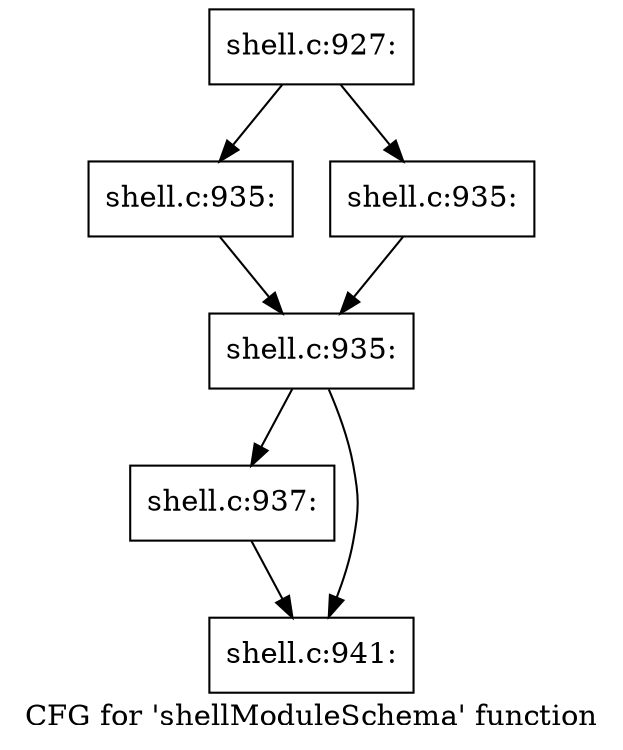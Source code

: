 digraph "CFG for 'shellModuleSchema' function" {
	label="CFG for 'shellModuleSchema' function";

	Node0x560276de38e0 [shape=record,label="{shell.c:927:}"];
	Node0x560276de38e0 -> Node0x560276df06a0;
	Node0x560276de38e0 -> Node0x560276df06f0;
	Node0x560276df06a0 [shape=record,label="{shell.c:935:}"];
	Node0x560276df06a0 -> Node0x560276df0740;
	Node0x560276df06f0 [shape=record,label="{shell.c:935:}"];
	Node0x560276df06f0 -> Node0x560276df0740;
	Node0x560276df0740 [shape=record,label="{shell.c:935:}"];
	Node0x560276df0740 -> Node0x560276df0f80;
	Node0x560276df0740 -> Node0x560276df0fd0;
	Node0x560276df0f80 [shape=record,label="{shell.c:937:}"];
	Node0x560276df0f80 -> Node0x560276df0fd0;
	Node0x560276df0fd0 [shape=record,label="{shell.c:941:}"];
}
